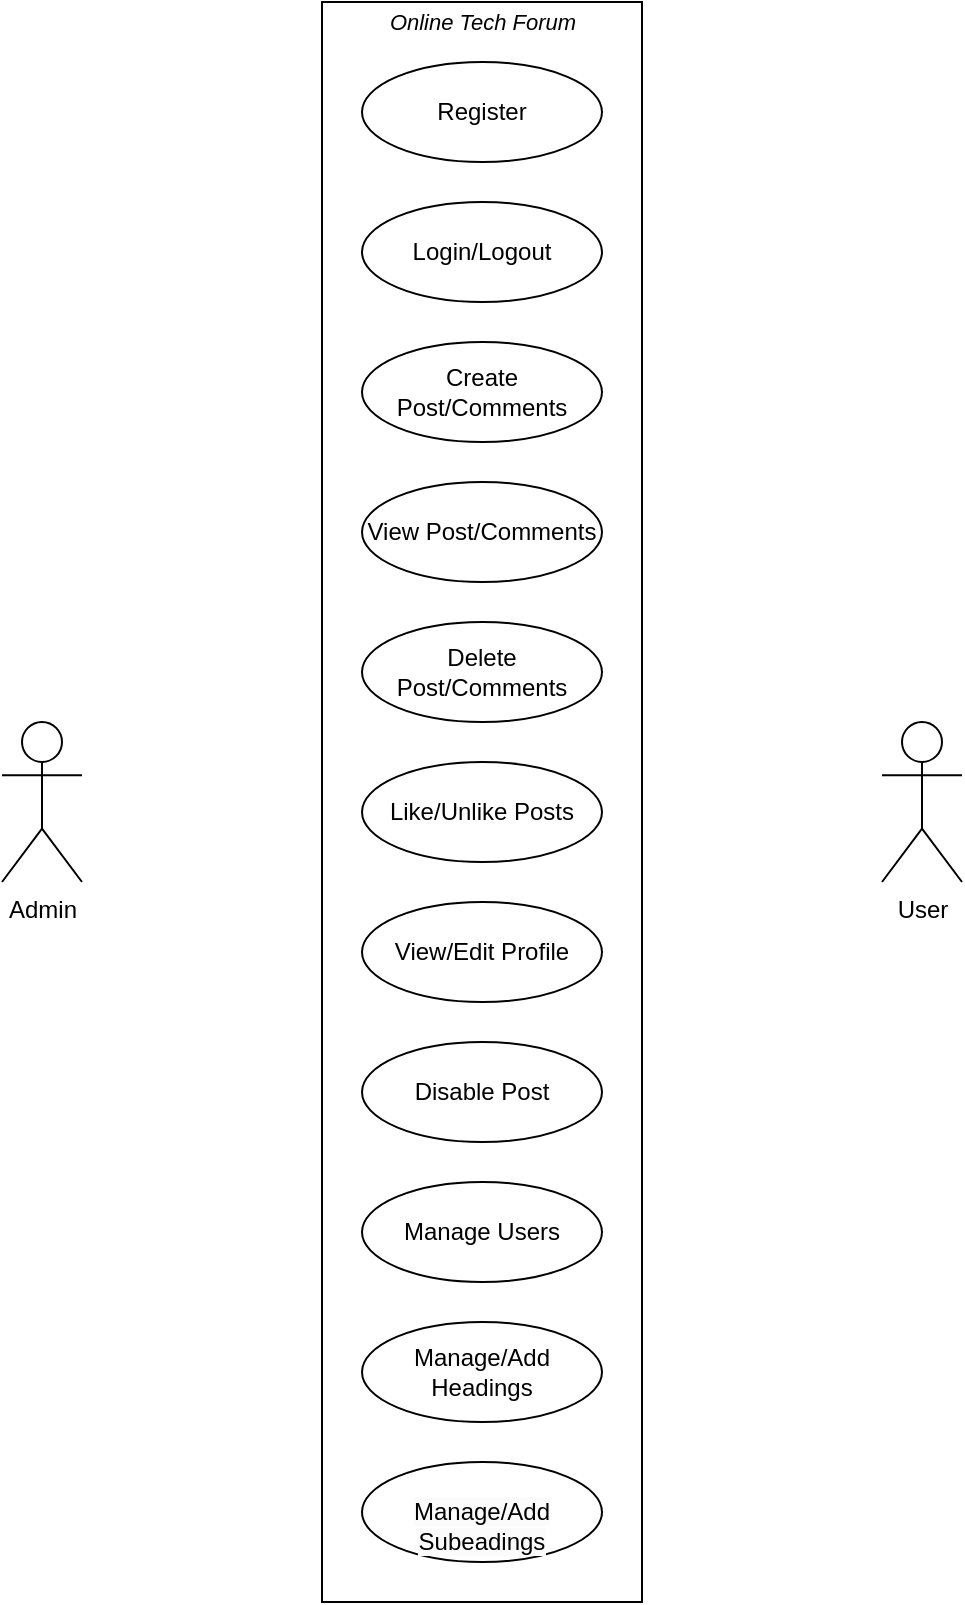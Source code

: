 <mxfile version="21.6.3" type="github">
  <diagram name="Page-1" id="YHU6Rgnys7c8z3kesIiD">
    <mxGraphModel dx="1446" dy="774" grid="1" gridSize="10" guides="1" tooltips="1" connect="1" arrows="1" fold="1" page="1" pageScale="1" pageWidth="827" pageHeight="1169" math="0" shadow="0">
      <root>
        <mxCell id="0" />
        <mxCell id="1" parent="0" />
        <mxCell id="6OsOoaI9JA8HRrGluOtq-1" value="" style="rounded=0;whiteSpace=wrap;html=1;fillColor=none;" vertex="1" parent="1">
          <mxGeometry x="320" y="80" width="160" height="800" as="geometry" />
        </mxCell>
        <mxCell id="6OsOoaI9JA8HRrGluOtq-2" value="Register" style="ellipse;whiteSpace=wrap;html=1;" vertex="1" parent="1">
          <mxGeometry x="340" y="110" width="120" height="50" as="geometry" />
        </mxCell>
        <mxCell id="6OsOoaI9JA8HRrGluOtq-3" value="Login/Logout" style="ellipse;whiteSpace=wrap;html=1;" vertex="1" parent="1">
          <mxGeometry x="340" y="180" width="120" height="50" as="geometry" />
        </mxCell>
        <mxCell id="6OsOoaI9JA8HRrGluOtq-4" value="Create Post/Comments" style="ellipse;whiteSpace=wrap;html=1;" vertex="1" parent="1">
          <mxGeometry x="340" y="250" width="120" height="50" as="geometry" />
        </mxCell>
        <mxCell id="6OsOoaI9JA8HRrGluOtq-5" value="View Post/Comments" style="ellipse;whiteSpace=wrap;html=1;" vertex="1" parent="1">
          <mxGeometry x="340" y="320" width="120" height="50" as="geometry" />
        </mxCell>
        <mxCell id="6OsOoaI9JA8HRrGluOtq-8" value="View/Edit Profile" style="ellipse;whiteSpace=wrap;html=1;" vertex="1" parent="1">
          <mxGeometry x="340" y="530" width="120" height="50" as="geometry" />
        </mxCell>
        <mxCell id="6OsOoaI9JA8HRrGluOtq-9" value="Disable Post" style="ellipse;whiteSpace=wrap;html=1;" vertex="1" parent="1">
          <mxGeometry x="340" y="600" width="120" height="50" as="geometry" />
        </mxCell>
        <mxCell id="6OsOoaI9JA8HRrGluOtq-10" value="Delete Post/Comments" style="ellipse;whiteSpace=wrap;html=1;" vertex="1" parent="1">
          <mxGeometry x="340" y="390" width="120" height="50" as="geometry" />
        </mxCell>
        <mxCell id="6OsOoaI9JA8HRrGluOtq-11" value="Like/Unlike Posts" style="ellipse;whiteSpace=wrap;html=1;" vertex="1" parent="1">
          <mxGeometry x="340" y="460" width="120" height="50" as="geometry" />
        </mxCell>
        <mxCell id="6OsOoaI9JA8HRrGluOtq-12" value="&lt;br&gt;&lt;span style=&quot;color: rgb(0, 0, 0); font-family: Helvetica; font-size: 12px; font-style: normal; font-variant-ligatures: normal; font-variant-caps: normal; font-weight: 400; letter-spacing: normal; orphans: 2; text-align: center; text-indent: 0px; text-transform: none; widows: 2; word-spacing: 0px; -webkit-text-stroke-width: 0px; background-color: rgb(251, 251, 251); text-decoration-thickness: initial; text-decoration-style: initial; text-decoration-color: initial; float: none; display: inline !important;&quot;&gt;Manage/Add Subeadings&lt;/span&gt;&lt;br&gt;" style="ellipse;whiteSpace=wrap;html=1;" vertex="1" parent="1">
          <mxGeometry x="340" y="810" width="120" height="50" as="geometry" />
        </mxCell>
        <mxCell id="6OsOoaI9JA8HRrGluOtq-13" value="Manage/Add Headings" style="ellipse;whiteSpace=wrap;html=1;" vertex="1" parent="1">
          <mxGeometry x="340" y="740" width="120" height="50" as="geometry" />
        </mxCell>
        <mxCell id="6OsOoaI9JA8HRrGluOtq-14" value="Manage Users" style="ellipse;whiteSpace=wrap;html=1;" vertex="1" parent="1">
          <mxGeometry x="340" y="670" width="120" height="50" as="geometry" />
        </mxCell>
        <mxCell id="6OsOoaI9JA8HRrGluOtq-15" value="Admin" style="shape=umlActor;verticalLabelPosition=bottom;verticalAlign=top;html=1;outlineConnect=0;" vertex="1" parent="1">
          <mxGeometry x="160" y="440" width="40" height="80" as="geometry" />
        </mxCell>
        <mxCell id="6OsOoaI9JA8HRrGluOtq-22" value="&lt;i&gt;Online Tech Forum&lt;/i&gt;" style="edgeLabel;html=1;align=center;verticalAlign=middle;resizable=0;points=[];" vertex="1" connectable="0" parent="1">
          <mxGeometry x="400.0" y="89.998" as="geometry" />
        </mxCell>
        <mxCell id="6OsOoaI9JA8HRrGluOtq-24" value="User" style="shape=umlActor;verticalLabelPosition=bottom;verticalAlign=top;html=1;outlineConnect=0;" vertex="1" parent="1">
          <mxGeometry x="600" y="440" width="40" height="80" as="geometry" />
        </mxCell>
      </root>
    </mxGraphModel>
  </diagram>
</mxfile>
